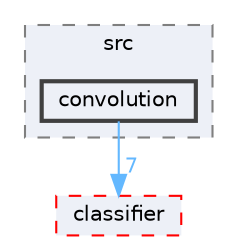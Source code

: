 digraph "Face_Access_inferencing/src/edge-impulse-sdk/porting/espressif/ESP-NN/src/convolution"
{
 // LATEX_PDF_SIZE
  bgcolor="transparent";
  edge [fontname=Helvetica,fontsize=10,labelfontname=Helvetica,labelfontsize=10];
  node [fontname=Helvetica,fontsize=10,shape=box,height=0.2,width=0.4];
  compound=true
  subgraph clusterdir_c90a268ca4faf40922d2ec77e7c60048 {
    graph [ bgcolor="#edf0f7", pencolor="grey50", label="src", fontname=Helvetica,fontsize=10 style="filled,dashed", URL="dir_c90a268ca4faf40922d2ec77e7c60048.html",tooltip=""]
  dir_9e82f7d7398bec7091f42c0d08252d49 [label="convolution", fillcolor="#edf0f7", color="grey25", style="filled,bold", URL="dir_9e82f7d7398bec7091f42c0d08252d49.html",tooltip=""];
  }
  dir_23fbe5a3fb0933f31748c7066d658296 [label="classifier", fillcolor="#edf0f7", color="red", style="filled,dashed", URL="dir_23fbe5a3fb0933f31748c7066d658296.html",tooltip=""];
  dir_9e82f7d7398bec7091f42c0d08252d49->dir_23fbe5a3fb0933f31748c7066d658296 [headlabel="7", labeldistance=1.5 headhref="dir_000065_000048.html" href="dir_000065_000048.html" color="steelblue1" fontcolor="steelblue1"];
}
